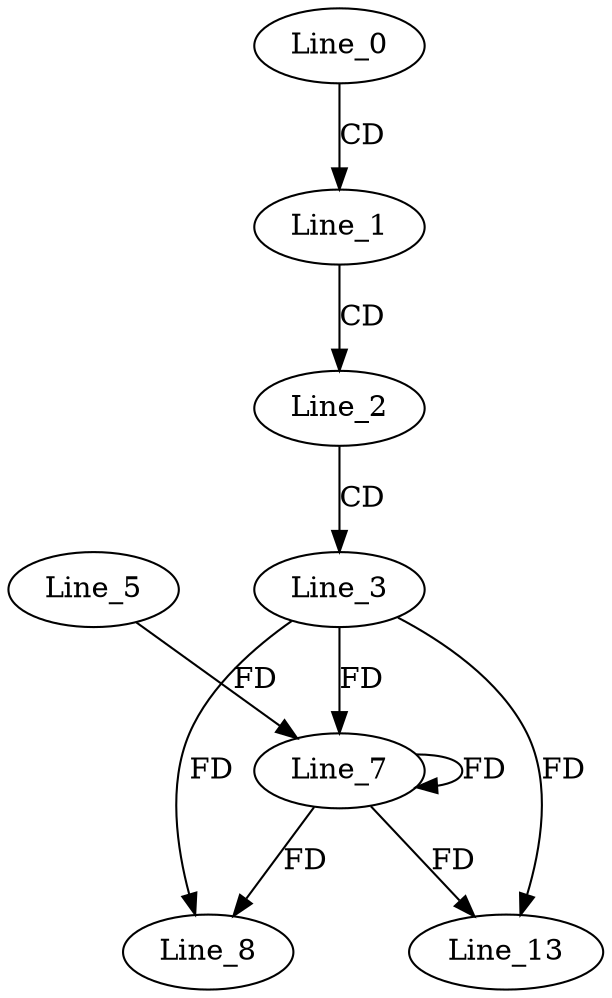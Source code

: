 digraph G {
  Line_0;
  Line_1;
  Line_2;
  Line_3;
  Line_7;
  Line_7;
  Line_5;
  Line_8;
  Line_13;
  Line_0 -> Line_1 [ label="CD" ];
  Line_1 -> Line_2 [ label="CD" ];
  Line_2 -> Line_3 [ label="CD" ];
  Line_3 -> Line_7 [ label="FD" ];
  Line_7 -> Line_7 [ label="FD" ];
  Line_5 -> Line_7 [ label="FD" ];
  Line_3 -> Line_8 [ label="FD" ];
  Line_7 -> Line_8 [ label="FD" ];
  Line_3 -> Line_13 [ label="FD" ];
  Line_7 -> Line_13 [ label="FD" ];
}
